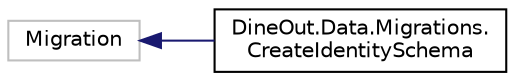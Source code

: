 digraph "Graphical Class Hierarchy"
{
 // LATEX_PDF_SIZE
  edge [fontname="Helvetica",fontsize="10",labelfontname="Helvetica",labelfontsize="10"];
  node [fontname="Helvetica",fontsize="10",shape=record];
  rankdir="LR";
  Node53 [label="Migration",height=0.2,width=0.4,color="grey75", fillcolor="white", style="filled",tooltip=" "];
  Node53 -> Node0 [dir="back",color="midnightblue",fontsize="10",style="solid",fontname="Helvetica"];
  Node0 [label="DineOut.Data.Migrations.\lCreateIdentitySchema",height=0.2,width=0.4,color="black", fillcolor="white", style="filled",URL="$class_dine_out_1_1_data_1_1_migrations_1_1_create_identity_schema.html",tooltip=" "];
}
